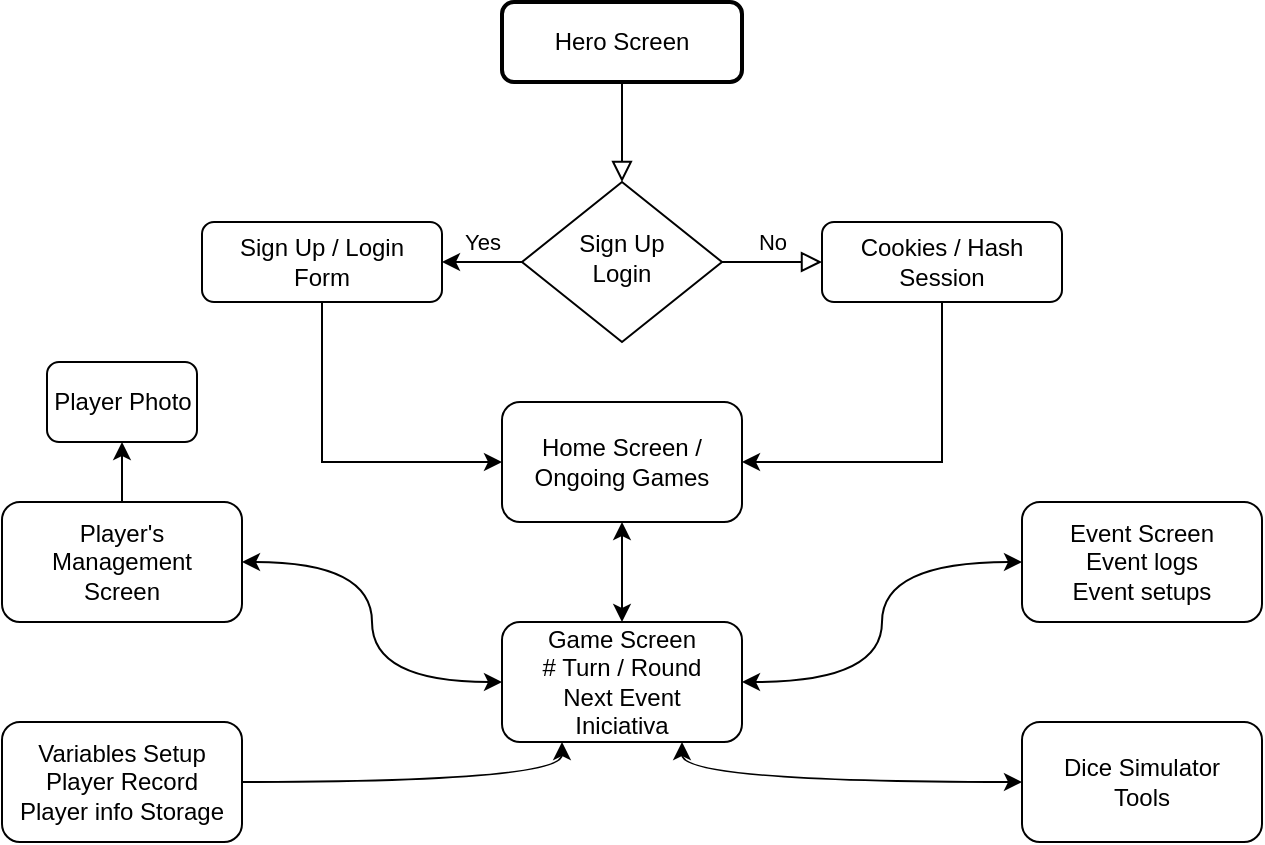 <mxfile version="21.6.1" type="device">
  <diagram id="C5RBs43oDa-KdzZeNtuy" name="Page-1">
    <mxGraphModel dx="316" dy="196" grid="1" gridSize="10" guides="1" tooltips="1" connect="1" arrows="1" fold="1" page="1" pageScale="1" pageWidth="827" pageHeight="1169" math="0" shadow="0">
      <root>
        <mxCell id="WIyWlLk6GJQsqaUBKTNV-0" />
        <mxCell id="WIyWlLk6GJQsqaUBKTNV-1" parent="WIyWlLk6GJQsqaUBKTNV-0" />
        <mxCell id="WIyWlLk6GJQsqaUBKTNV-2" value="" style="rounded=0;html=1;jettySize=auto;orthogonalLoop=1;fontSize=11;endArrow=block;endFill=0;endSize=8;strokeWidth=1;shadow=0;labelBackgroundColor=none;edgeStyle=orthogonalEdgeStyle;" parent="WIyWlLk6GJQsqaUBKTNV-1" source="WIyWlLk6GJQsqaUBKTNV-3" target="WIyWlLk6GJQsqaUBKTNV-6" edge="1">
          <mxGeometry relative="1" as="geometry" />
        </mxCell>
        <mxCell id="WIyWlLk6GJQsqaUBKTNV-3" value="Hero Screen" style="rounded=1;whiteSpace=wrap;html=1;fontSize=12;glass=0;strokeWidth=2;shadow=0;" parent="WIyWlLk6GJQsqaUBKTNV-1" vertex="1">
          <mxGeometry x="310" y="90" width="120" height="40" as="geometry" />
        </mxCell>
        <mxCell id="WIyWlLk6GJQsqaUBKTNV-5" value="No" style="edgeStyle=orthogonalEdgeStyle;rounded=0;html=1;jettySize=auto;orthogonalLoop=1;fontSize=11;endArrow=block;endFill=0;endSize=8;strokeWidth=1;shadow=0;labelBackgroundColor=none;" parent="WIyWlLk6GJQsqaUBKTNV-1" source="WIyWlLk6GJQsqaUBKTNV-6" target="WIyWlLk6GJQsqaUBKTNV-7" edge="1">
          <mxGeometry y="10" relative="1" as="geometry">
            <mxPoint as="offset" />
          </mxGeometry>
        </mxCell>
        <mxCell id="sgBFRAOWkj6uTmC2b7NA-1" value="" style="edgeStyle=orthogonalEdgeStyle;rounded=0;orthogonalLoop=1;jettySize=auto;html=1;" parent="WIyWlLk6GJQsqaUBKTNV-1" source="WIyWlLk6GJQsqaUBKTNV-6" target="WIyWlLk6GJQsqaUBKTNV-12" edge="1">
          <mxGeometry relative="1" as="geometry" />
        </mxCell>
        <mxCell id="sgBFRAOWkj6uTmC2b7NA-2" value="Yes" style="edgeLabel;html=1;align=center;verticalAlign=middle;resizable=0;points=[];" parent="sgBFRAOWkj6uTmC2b7NA-1" vertex="1" connectable="0">
          <mxGeometry x="-0.35" y="1" relative="1" as="geometry">
            <mxPoint x="-7" y="-11" as="offset" />
          </mxGeometry>
        </mxCell>
        <mxCell id="WIyWlLk6GJQsqaUBKTNV-6" value="Sign Up&lt;br&gt;Login" style="rhombus;whiteSpace=wrap;html=1;shadow=0;fontFamily=Helvetica;fontSize=12;align=center;strokeWidth=1;spacing=6;spacingTop=-4;perimeterSpacing=0;" parent="WIyWlLk6GJQsqaUBKTNV-1" vertex="1">
          <mxGeometry x="320" y="180" width="100" height="80" as="geometry" />
        </mxCell>
        <mxCell id="sgBFRAOWkj6uTmC2b7NA-4" style="edgeStyle=orthogonalEdgeStyle;rounded=0;orthogonalLoop=1;jettySize=auto;html=1;entryX=1;entryY=0.5;entryDx=0;entryDy=0;exitX=0.5;exitY=1;exitDx=0;exitDy=0;" parent="WIyWlLk6GJQsqaUBKTNV-1" source="WIyWlLk6GJQsqaUBKTNV-7" target="sgBFRAOWkj6uTmC2b7NA-11" edge="1">
          <mxGeometry relative="1" as="geometry" />
        </mxCell>
        <mxCell id="WIyWlLk6GJQsqaUBKTNV-7" value="Cookies / Hash Session" style="rounded=1;whiteSpace=wrap;html=1;fontSize=12;glass=0;strokeWidth=1;shadow=0;" parent="WIyWlLk6GJQsqaUBKTNV-1" vertex="1">
          <mxGeometry x="470" y="200" width="120" height="40" as="geometry" />
        </mxCell>
        <mxCell id="sgBFRAOWkj6uTmC2b7NA-3" style="edgeStyle=orthogonalEdgeStyle;rounded=0;orthogonalLoop=1;jettySize=auto;html=1;entryX=0;entryY=0.5;entryDx=0;entryDy=0;exitX=0.5;exitY=1;exitDx=0;exitDy=0;" parent="WIyWlLk6GJQsqaUBKTNV-1" source="WIyWlLk6GJQsqaUBKTNV-12" target="sgBFRAOWkj6uTmC2b7NA-11" edge="1">
          <mxGeometry relative="1" as="geometry" />
        </mxCell>
        <mxCell id="WIyWlLk6GJQsqaUBKTNV-12" value="Sign Up / Login&lt;br&gt;Form" style="rounded=1;whiteSpace=wrap;html=1;fontSize=12;glass=0;strokeWidth=1;shadow=0;" parent="WIyWlLk6GJQsqaUBKTNV-1" vertex="1">
          <mxGeometry x="160" y="200" width="120" height="40" as="geometry" />
        </mxCell>
        <mxCell id="sgBFRAOWkj6uTmC2b7NA-11" value="Home Screen /&lt;br&gt;Ongoing Games" style="rounded=1;whiteSpace=wrap;html=1;" parent="WIyWlLk6GJQsqaUBKTNV-1" vertex="1">
          <mxGeometry x="310" y="290" width="120" height="60" as="geometry" />
        </mxCell>
        <mxCell id="6M_qli4DxsU4rxwZ05iM-1" value="" style="edgeStyle=orthogonalEdgeStyle;rounded=0;orthogonalLoop=1;jettySize=auto;html=1;" edge="1" parent="WIyWlLk6GJQsqaUBKTNV-1" source="oF0Kuip4nWaKmKFSXWIZ-0" target="6M_qli4DxsU4rxwZ05iM-0">
          <mxGeometry relative="1" as="geometry" />
        </mxCell>
        <mxCell id="oF0Kuip4nWaKmKFSXWIZ-0" value="Player&#39;s &lt;br&gt;Management&lt;br&gt;Screen" style="rounded=1;whiteSpace=wrap;html=1;" parent="WIyWlLk6GJQsqaUBKTNV-1" vertex="1">
          <mxGeometry x="60" y="340" width="120" height="60" as="geometry" />
        </mxCell>
        <mxCell id="oF0Kuip4nWaKmKFSXWIZ-7" value="" style="edgeStyle=orthogonalEdgeStyle;rounded=0;orthogonalLoop=1;jettySize=auto;html=1;curved=1;startArrow=classic;startFill=1;" parent="WIyWlLk6GJQsqaUBKTNV-1" source="oF0Kuip4nWaKmKFSXWIZ-1" target="oF0Kuip4nWaKmKFSXWIZ-0" edge="1">
          <mxGeometry relative="1" as="geometry" />
        </mxCell>
        <mxCell id="oF0Kuip4nWaKmKFSXWIZ-8" value="" style="edgeStyle=orthogonalEdgeStyle;rounded=0;orthogonalLoop=1;jettySize=auto;html=1;curved=1;startArrow=classic;startFill=1;" parent="WIyWlLk6GJQsqaUBKTNV-1" source="oF0Kuip4nWaKmKFSXWIZ-1" target="oF0Kuip4nWaKmKFSXWIZ-2" edge="1">
          <mxGeometry relative="1" as="geometry" />
        </mxCell>
        <mxCell id="oF0Kuip4nWaKmKFSXWIZ-1" value="Game Screen&lt;br&gt;# Turn / Round&lt;br&gt;Next Event&lt;br&gt;Iniciativa" style="rounded=1;whiteSpace=wrap;html=1;" parent="WIyWlLk6GJQsqaUBKTNV-1" vertex="1">
          <mxGeometry x="310" y="400" width="120" height="60" as="geometry" />
        </mxCell>
        <mxCell id="oF0Kuip4nWaKmKFSXWIZ-2" value="Event Screen&lt;br&gt;Event logs&lt;br&gt;Event setups" style="rounded=1;whiteSpace=wrap;html=1;" parent="WIyWlLk6GJQsqaUBKTNV-1" vertex="1">
          <mxGeometry x="570" y="340" width="120" height="60" as="geometry" />
        </mxCell>
        <mxCell id="oF0Kuip4nWaKmKFSXWIZ-4" value="" style="endArrow=classic;startArrow=classic;html=1;rounded=0;exitX=0.5;exitY=0;exitDx=0;exitDy=0;entryX=0.5;entryY=1;entryDx=0;entryDy=0;" parent="WIyWlLk6GJQsqaUBKTNV-1" source="oF0Kuip4nWaKmKFSXWIZ-1" target="sgBFRAOWkj6uTmC2b7NA-11" edge="1">
          <mxGeometry width="50" height="50" relative="1" as="geometry">
            <mxPoint x="380" y="430" as="sourcePoint" />
            <mxPoint x="430" y="380" as="targetPoint" />
          </mxGeometry>
        </mxCell>
        <mxCell id="oF0Kuip4nWaKmKFSXWIZ-9" value="Dice Simulator&lt;br&gt;Tools" style="rounded=1;whiteSpace=wrap;html=1;" parent="WIyWlLk6GJQsqaUBKTNV-1" vertex="1">
          <mxGeometry x="570" y="450" width="120" height="60" as="geometry" />
        </mxCell>
        <mxCell id="oF0Kuip4nWaKmKFSXWIZ-10" value="" style="edgeStyle=orthogonalEdgeStyle;rounded=0;orthogonalLoop=1;jettySize=auto;html=1;curved=1;startArrow=classic;startFill=1;entryX=0;entryY=0.5;entryDx=0;entryDy=0;exitX=0.75;exitY=1;exitDx=0;exitDy=0;" parent="WIyWlLk6GJQsqaUBKTNV-1" source="oF0Kuip4nWaKmKFSXWIZ-1" target="oF0Kuip4nWaKmKFSXWIZ-9" edge="1">
          <mxGeometry relative="1" as="geometry">
            <mxPoint x="440" y="440" as="sourcePoint" />
            <mxPoint x="580" y="380" as="targetPoint" />
          </mxGeometry>
        </mxCell>
        <mxCell id="oF0Kuip4nWaKmKFSXWIZ-13" style="edgeStyle=orthogonalEdgeStyle;rounded=0;orthogonalLoop=1;jettySize=auto;html=1;entryX=0.25;entryY=1;entryDx=0;entryDy=0;curved=1;" parent="WIyWlLk6GJQsqaUBKTNV-1" source="oF0Kuip4nWaKmKFSXWIZ-12" target="oF0Kuip4nWaKmKFSXWIZ-1" edge="1">
          <mxGeometry relative="1" as="geometry" />
        </mxCell>
        <mxCell id="oF0Kuip4nWaKmKFSXWIZ-12" value="Variables Setup&lt;br&gt;Player Record&lt;br&gt;Player info Storage" style="rounded=1;whiteSpace=wrap;html=1;" parent="WIyWlLk6GJQsqaUBKTNV-1" vertex="1">
          <mxGeometry x="60" y="450" width="120" height="60" as="geometry" />
        </mxCell>
        <mxCell id="6M_qli4DxsU4rxwZ05iM-0" value="Player Photo" style="whiteSpace=wrap;html=1;rounded=1;" vertex="1" parent="WIyWlLk6GJQsqaUBKTNV-1">
          <mxGeometry x="82.5" y="270" width="75" height="40" as="geometry" />
        </mxCell>
      </root>
    </mxGraphModel>
  </diagram>
</mxfile>
